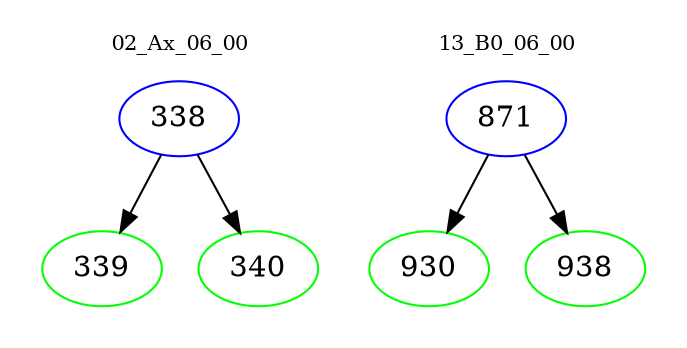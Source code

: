 digraph{
subgraph cluster_0 {
color = white
label = "02_Ax_06_00";
fontsize=10;
T0_338 [label="338", color="blue"]
T0_338 -> T0_339 [color="black"]
T0_339 [label="339", color="green"]
T0_338 -> T0_340 [color="black"]
T0_340 [label="340", color="green"]
}
subgraph cluster_1 {
color = white
label = "13_B0_06_00";
fontsize=10;
T1_871 [label="871", color="blue"]
T1_871 -> T1_930 [color="black"]
T1_930 [label="930", color="green"]
T1_871 -> T1_938 [color="black"]
T1_938 [label="938", color="green"]
}
}
